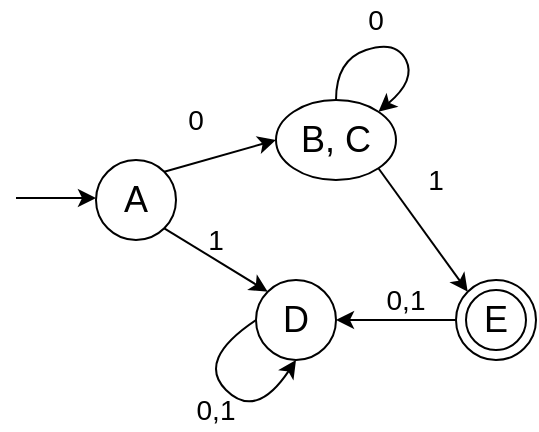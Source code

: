 <mxfile pages="1" version="11.2.8" type="device"><diagram id="3ADuCxcDd1baTfr4Ex-g" name="Page-1"><mxGraphModel dx="1422" dy="742" grid="1" gridSize="10" guides="1" tooltips="1" connect="1" arrows="1" fold="1" page="1" pageScale="1" pageWidth="850" pageHeight="1100" math="0" shadow="0"><root><mxCell id="0"/><mxCell id="1" parent="0"/><mxCell id="xXbyJWlT8nglOe4wNRdg-1" value="A" style="ellipse;whiteSpace=wrap;html=1;fontSize=18;" parent="1" vertex="1"><mxGeometry x="160" y="200" width="40" height="40" as="geometry"/></mxCell><mxCell id="xXbyJWlT8nglOe4wNRdg-15" value="D" style="ellipse;whiteSpace=wrap;html=1;fontSize=18;" parent="1" vertex="1"><mxGeometry x="240" y="260" width="40" height="40" as="geometry"/></mxCell><mxCell id="xXbyJWlT8nglOe4wNRdg-16" value="" style="endArrow=classic;html=1;fontSize=18;" parent="1" edge="1"><mxGeometry width="50" height="50" relative="1" as="geometry"><mxPoint x="120" y="219" as="sourcePoint"/><mxPoint x="160" y="219" as="targetPoint"/></mxGeometry></mxCell><mxCell id="8XzggkxfmZG6kbY-s-8W-1" value="" style="group" vertex="1" connectable="0" parent="1"><mxGeometry x="340" y="260" width="40" height="40" as="geometry"/></mxCell><mxCell id="xXbyJWlT8nglOe4wNRdg-11" value="" style="ellipse;whiteSpace=wrap;html=1;fontSize=18;" parent="8XzggkxfmZG6kbY-s-8W-1" vertex="1"><mxGeometry width="40" height="40" as="geometry"/></mxCell><mxCell id="xXbyJWlT8nglOe4wNRdg-29" value="E" style="ellipse;whiteSpace=wrap;html=1;aspect=fixed;fontSize=18;" parent="8XzggkxfmZG6kbY-s-8W-1" vertex="1"><mxGeometry x="5" y="5" width="30" height="30" as="geometry"/></mxCell><mxCell id="8XzggkxfmZG6kbY-s-8W-6" value="" style="endArrow=classic;html=1;fontSize=14;exitX=1;exitY=0;exitDx=0;exitDy=0;entryX=0;entryY=0.5;entryDx=0;entryDy=0;" edge="1" parent="1" source="xXbyJWlT8nglOe4wNRdg-1" target="8XzggkxfmZG6kbY-s-8W-44"><mxGeometry width="50" height="50" relative="1" as="geometry"><mxPoint x="110" y="370" as="sourcePoint"/><mxPoint x="241" y="168" as="targetPoint"/></mxGeometry></mxCell><mxCell id="8XzggkxfmZG6kbY-s-8W-7" value="" style="endArrow=classic;html=1;fontSize=14;exitX=1;exitY=1;exitDx=0;exitDy=0;entryX=0;entryY=0;entryDx=0;entryDy=0;" edge="1" parent="1" source="xXbyJWlT8nglOe4wNRdg-1" target="xXbyJWlT8nglOe4wNRdg-15"><mxGeometry width="50" height="50" relative="1" as="geometry"><mxPoint x="110" y="370" as="sourcePoint"/><mxPoint x="160" y="320" as="targetPoint"/></mxGeometry></mxCell><mxCell id="8XzggkxfmZG6kbY-s-8W-8" value="" style="endArrow=classic;html=1;fontSize=14;exitX=1;exitY=1;exitDx=0;exitDy=0;entryX=0;entryY=0;entryDx=0;entryDy=0;" edge="1" parent="1" source="8XzggkxfmZG6kbY-s-8W-44" target="xXbyJWlT8nglOe4wNRdg-11"><mxGeometry width="50" height="50" relative="1" as="geometry"><mxPoint x="274.142" y="174.142" as="sourcePoint"/><mxPoint x="160" y="320" as="targetPoint"/></mxGeometry></mxCell><mxCell id="8XzggkxfmZG6kbY-s-8W-10" value="" style="endArrow=classic;html=1;fontSize=14;exitX=0;exitY=0.5;exitDx=0;exitDy=0;entryX=1;entryY=0.5;entryDx=0;entryDy=0;" edge="1" parent="1" source="xXbyJWlT8nglOe4wNRdg-11" target="xXbyJWlT8nglOe4wNRdg-15"><mxGeometry width="50" height="50" relative="1" as="geometry"><mxPoint x="110" y="370" as="sourcePoint"/><mxPoint x="160" y="320" as="targetPoint"/></mxGeometry></mxCell><mxCell id="8XzggkxfmZG6kbY-s-8W-12" value="" style="curved=1;endArrow=classic;html=1;fontSize=14;exitX=0;exitY=0.5;exitDx=0;exitDy=0;entryX=0.5;entryY=1;entryDx=0;entryDy=0;" edge="1" parent="1" source="xXbyJWlT8nglOe4wNRdg-15" target="xXbyJWlT8nglOe4wNRdg-15"><mxGeometry width="50" height="50" relative="1" as="geometry"><mxPoint x="110" y="370" as="sourcePoint"/><mxPoint x="160" y="320" as="targetPoint"/><Array as="points"><mxPoint x="210" y="300"/><mxPoint x="240" y="330"/></Array></mxGeometry></mxCell><mxCell id="8XzggkxfmZG6kbY-s-8W-14" value="0,1" style="text;html=1;strokeColor=none;fillColor=none;align=center;verticalAlign=middle;whiteSpace=wrap;rounded=0;fontSize=14;" vertex="1" parent="1"><mxGeometry x="205" y="315" width="30" height="20" as="geometry"/></mxCell><mxCell id="8XzggkxfmZG6kbY-s-8W-15" value="0,1" style="text;html=1;strokeColor=none;fillColor=none;align=center;verticalAlign=middle;whiteSpace=wrap;rounded=0;fontSize=14;" vertex="1" parent="1"><mxGeometry x="300" y="260" width="30" height="20" as="geometry"/></mxCell><mxCell id="8XzggkxfmZG6kbY-s-8W-16" value="1" style="text;html=1;strokeColor=none;fillColor=none;align=center;verticalAlign=middle;whiteSpace=wrap;rounded=0;fontSize=14;" vertex="1" parent="1"><mxGeometry x="320" y="200" width="20" height="20" as="geometry"/></mxCell><mxCell id="8XzggkxfmZG6kbY-s-8W-17" value="1" style="text;html=1;strokeColor=none;fillColor=none;align=center;verticalAlign=middle;whiteSpace=wrap;rounded=0;fontSize=14;" vertex="1" parent="1"><mxGeometry x="210" y="230" width="20" height="20" as="geometry"/></mxCell><mxCell id="8XzggkxfmZG6kbY-s-8W-19" value="0" style="text;html=1;strokeColor=none;fillColor=none;align=center;verticalAlign=middle;whiteSpace=wrap;rounded=0;fontSize=14;" vertex="1" parent="1"><mxGeometry x="200" y="170" width="20" height="20" as="geometry"/></mxCell><mxCell id="8XzggkxfmZG6kbY-s-8W-44" value="&lt;div&gt;B, C&lt;/div&gt;" style="ellipse;whiteSpace=wrap;html=1;fillColor=none;gradientColor=none;fontSize=18;" vertex="1" parent="1"><mxGeometry x="250" y="170" width="60" height="40" as="geometry"/></mxCell><mxCell id="8XzggkxfmZG6kbY-s-8W-47" value="" style="curved=1;endArrow=classic;html=1;fontSize=14;exitX=0.5;exitY=0;exitDx=0;exitDy=0;entryX=1;entryY=0;entryDx=0;entryDy=0;" edge="1" parent="1" source="8XzggkxfmZG6kbY-s-8W-44" target="8XzggkxfmZG6kbY-s-8W-44"><mxGeometry width="50" height="50" relative="1" as="geometry"><mxPoint x="335" y="90" as="sourcePoint"/><mxPoint x="355" y="110" as="targetPoint"/><Array as="points"><mxPoint x="280" y="150"/><mxPoint x="310" y="140"/><mxPoint x="320" y="160"/></Array></mxGeometry></mxCell><mxCell id="8XzggkxfmZG6kbY-s-8W-48" value="0" style="text;html=1;strokeColor=none;fillColor=none;align=center;verticalAlign=middle;whiteSpace=wrap;rounded=0;fontSize=14;" vertex="1" parent="1"><mxGeometry x="290" y="120" width="20" height="20" as="geometry"/></mxCell></root></mxGraphModel></diagram></mxfile>